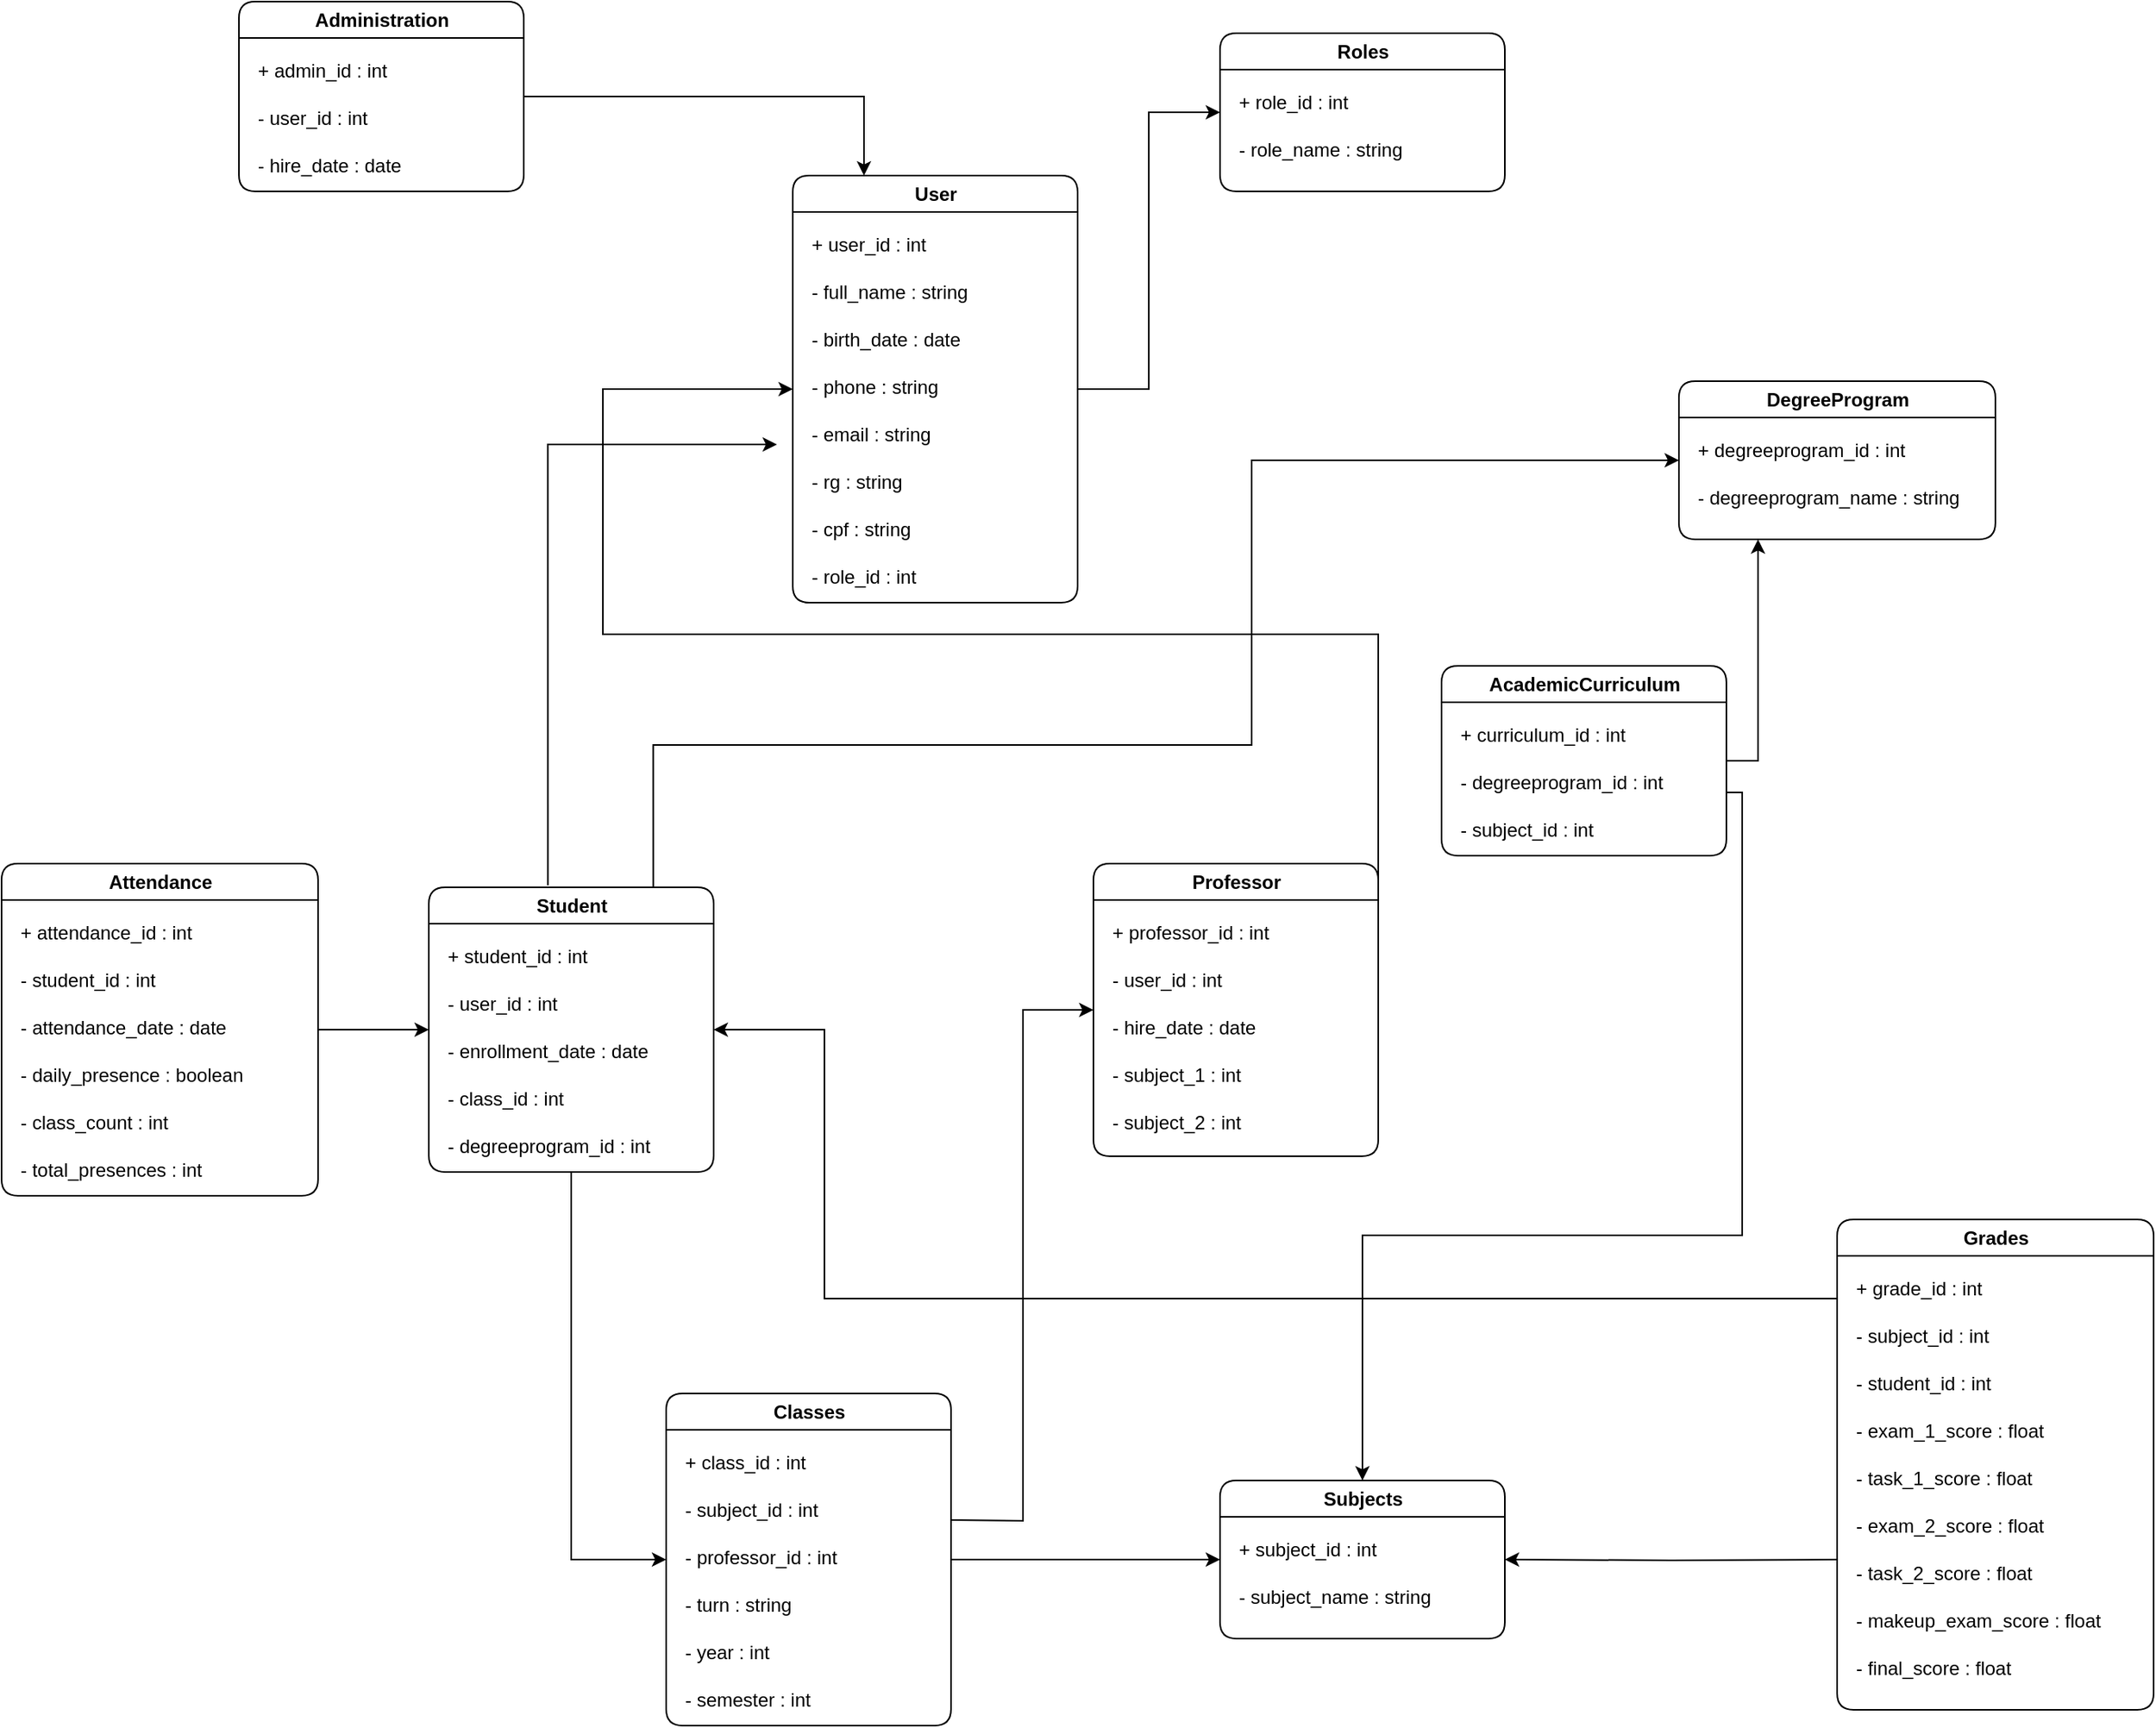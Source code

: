 <mxfile>
    <diagram id="correctedUMLDiagram" name="UML Classes Corrected">
        <mxGraphModel dx="2188" dy="1678" grid="1" gridSize="10" guides="1" tooltips="1" connect="1" arrows="1" fold="1" page="1" pageScale="1" pageWidth="1400" pageHeight="1000" math="0" shadow="0">
            <root>
                <mxCell id="0"/>
                <mxCell id="1" parent="0"/>
                <mxCell id="classUser" value="User" style="swimlane;rounded=1;html=1;" parent="1" vertex="1">
                    <mxGeometry x="120" y="-10" width="180" height="270" as="geometry"/>
                </mxCell>
                <mxCell id="userAttr1" value="+ user_id : int&amp;nbsp;" style="text;html=1;" parent="classUser" vertex="1">
                    <mxGeometry x="10" y="30" width="160" height="26" as="geometry"/>
                </mxCell>
                <mxCell id="userAttr2" value="- full_name : string" style="text;html=1;" parent="classUser" vertex="1">
                    <mxGeometry x="10" y="60" width="160" height="26" as="geometry"/>
                </mxCell>
                <mxCell id="userAttr3" value="- birth_date : date" style="text;html=1;" parent="classUser" vertex="1">
                    <mxGeometry x="10" y="90" width="160" height="26" as="geometry"/>
                </mxCell>
                <mxCell id="userAttr4" value="- phone : string" style="text;html=1;" parent="classUser" vertex="1">
                    <mxGeometry x="10" y="120" width="160" height="26" as="geometry"/>
                </mxCell>
                <mxCell id="userAttr5" value="- email : string" style="text;html=1;" parent="classUser" vertex="1">
                    <mxGeometry x="10" y="150" width="160" height="26" as="geometry"/>
                </mxCell>
                <mxCell id="userAttr6" value="- rg : string" style="text;html=1;" parent="classUser" vertex="1">
                    <mxGeometry x="10" y="180" width="160" height="26" as="geometry"/>
                </mxCell>
                <mxCell id="userAttr7" value="- cpf : string" style="text;html=1;" parent="classUser" vertex="1">
                    <mxGeometry x="10" y="210" width="160" height="26" as="geometry"/>
                </mxCell>
                <mxCell id="userAttr8" value="- role_id : int&amp;nbsp;" style="text;html=1;" parent="classUser" vertex="1">
                    <mxGeometry x="10" y="240" width="160" height="26" as="geometry"/>
                </mxCell>
                <mxCell id="classRoles" value="Roles" style="swimlane;rounded=1;html=1;" parent="1" vertex="1">
                    <mxGeometry x="390" y="-100" width="180" height="100" as="geometry"/>
                </mxCell>
                <mxCell id="rolesAttr1" value="+ role_id : int&amp;nbsp;" style="text;html=1;" parent="classRoles" vertex="1">
                    <mxGeometry x="10" y="30" width="160" height="26" as="geometry"/>
                </mxCell>
                <mxCell id="rolesAttr2" value="- role_name : string" style="text;html=1;" parent="classRoles" vertex="1">
                    <mxGeometry x="10" y="60" width="160" height="26" as="geometry"/>
                </mxCell>
                <mxCell id="edgeUserRoles" style="edgeStyle=orthogonalEdgeStyle;rounded=0;html=1;exitX=1;exitY=0.5;entryX=0;entryY=0.5;" parent="1" source="classUser" target="classRoles" edge="1">
                    <mxGeometry relative="1" as="geometry"/>
                </mxCell>
                <mxCell id="classStudent" value="Student" style="swimlane;rounded=1;html=1;" parent="1" vertex="1">
                    <mxGeometry x="-110" y="440" width="180" height="180" as="geometry"/>
                </mxCell>
                <mxCell id="studentAttr1" value="+ student_id : int" style="text;html=1;" parent="classStudent" vertex="1">
                    <mxGeometry x="10" y="30" width="160" height="26" as="geometry"/>
                </mxCell>
                <mxCell id="studentAttr2" value="- user_id : int" style="text;html=1;" parent="classStudent" vertex="1">
                    <mxGeometry x="10" y="60" width="160" height="26" as="geometry"/>
                </mxCell>
                <mxCell id="studentAttr3" value="- enrollment_date : date" style="text;html=1;" parent="classStudent" vertex="1">
                    <mxGeometry x="10" y="90" width="160" height="26" as="geometry"/>
                </mxCell>
                <mxCell id="studentAttr4" value="- class_id : int" style="text;html=1;" parent="classStudent" vertex="1">
                    <mxGeometry x="10" y="120" width="160" height="26" as="geometry"/>
                </mxCell>
                <mxCell id="studentAttr5" value="- degreeprogram_id : int" style="text;html=1;" parent="classStudent" vertex="1">
                    <mxGeometry x="10" y="150" width="160" height="26" as="geometry"/>
                </mxCell>
                <mxCell id="edgeStudentUser" style="edgeStyle=orthogonalEdgeStyle;rounded=0;html=1;exitX=0.418;exitY=-0.007;exitDx=0;exitDy=0;exitPerimeter=0;" parent="1" source="classStudent" edge="1">
                    <mxGeometry relative="1" as="geometry">
                        <mxPoint x="110" y="160" as="targetPoint"/>
                        <Array as="points">
                            <mxPoint x="-35" y="160"/>
                        </Array>
                    </mxGeometry>
                </mxCell>
                <mxCell id="classProfessor" value="Professor" style="swimlane;rounded=1;html=1;" parent="1" vertex="1">
                    <mxGeometry x="310" y="425" width="180" height="185" as="geometry"/>
                </mxCell>
                <mxCell id="profAttr1" value="+ professor_id : int&amp;nbsp;" style="text;html=1;" parent="classProfessor" vertex="1">
                    <mxGeometry x="10" y="30" width="160" height="26" as="geometry"/>
                </mxCell>
                <mxCell id="profAttr2" value="- user_id : int&amp;nbsp;" style="text;html=1;" parent="classProfessor" vertex="1">
                    <mxGeometry x="10" y="60" width="160" height="26" as="geometry"/>
                </mxCell>
                <mxCell id="profAttr3" value="- hire_date : date" style="text;html=1;" parent="classProfessor" vertex="1">
                    <mxGeometry x="10" y="90" width="160" height="26" as="geometry"/>
                </mxCell>
                <mxCell id="profAttr4" value="- subject_1 : int&amp;nbsp;" style="text;html=1;" parent="classProfessor" vertex="1">
                    <mxGeometry x="10" y="120" width="160" height="26" as="geometry"/>
                </mxCell>
                <mxCell id="profAttr5" value="- subject_2 : int&amp;nbsp;" style="text;html=1;" parent="classProfessor" vertex="1">
                    <mxGeometry x="10" y="150" width="160" height="26" as="geometry"/>
                </mxCell>
                <mxCell id="edgeProfessorUser" style="edgeStyle=orthogonalEdgeStyle;rounded=0;html=1;exitX=1;exitY=0.5;entryX=0;entryY=0.5;" parent="1" source="classProfessor" target="classUser" edge="1">
                    <mxGeometry relative="1" as="geometry">
                        <Array as="points">
                            <mxPoint x="490" y="400"/>
                            <mxPoint x="490" y="280"/>
                            <mxPoint y="280"/>
                            <mxPoint y="160"/>
                        </Array>
                    </mxGeometry>
                </mxCell>
                <mxCell id="classAdmin" value="Administration" style="swimlane;rounded=1;html=1;" parent="1" vertex="1">
                    <mxGeometry x="-230" y="-120" width="180" height="120" as="geometry"/>
                </mxCell>
                <mxCell id="adminAttr1" value="+ admin_id : int" style="text;html=1;" parent="classAdmin" vertex="1">
                    <mxGeometry x="10" y="30" width="160" height="26" as="geometry"/>
                </mxCell>
                <mxCell id="adminAttr2" value="- user_id : int&amp;nbsp;" style="text;html=1;" parent="classAdmin" vertex="1">
                    <mxGeometry x="10" y="60" width="160" height="26" as="geometry"/>
                </mxCell>
                <mxCell id="adminAttr3" value="- hire_date : date" style="text;html=1;" parent="classAdmin" vertex="1">
                    <mxGeometry x="10" y="90" width="160" height="26" as="geometry"/>
                </mxCell>
                <mxCell id="edgeAdminUser" style="edgeStyle=orthogonalEdgeStyle;rounded=0;html=1;exitX=1;exitY=0.5;entryX=0.25;entryY=0;entryDx=0;entryDy=0;" parent="1" source="classAdmin" target="classUser" edge="1">
                    <mxGeometry relative="1" as="geometry"/>
                </mxCell>
                <mxCell id="classClasses" value="Classes" style="swimlane;rounded=1;html=1;" parent="1" vertex="1">
                    <mxGeometry x="40" y="760" width="180" height="210" as="geometry"/>
                </mxCell>
                <mxCell id="classesAttr1" value="+ class_id : int&amp;nbsp;&lt;div&gt;&lt;br&gt;&lt;/div&gt;" style="text;html=1;" parent="classClasses" vertex="1">
                    <mxGeometry x="10" y="30" width="160" height="26" as="geometry"/>
                </mxCell>
                <mxCell id="classesAttr2" value="- subject_id : int&amp;nbsp;" style="text;html=1;" parent="classClasses" vertex="1">
                    <mxGeometry x="10" y="60" width="160" height="26" as="geometry"/>
                </mxCell>
                <mxCell id="classesAttr3" value="- professor_id : int&amp;nbsp;" style="text;html=1;" parent="classClasses" vertex="1">
                    <mxGeometry x="10" y="90" width="160" height="26" as="geometry"/>
                </mxCell>
                <mxCell id="classesAttr4" value="- turn : string" style="text;html=1;" parent="classClasses" vertex="1">
                    <mxGeometry x="10" y="120" width="160" height="26" as="geometry"/>
                </mxCell>
                <mxCell id="classesAttr5" value="- year : int" style="text;html=1;" parent="classClasses" vertex="1">
                    <mxGeometry x="10" y="150" width="160" height="26" as="geometry"/>
                </mxCell>
                <mxCell id="classesAttr6" value="- semester : int" style="text;html=1;" parent="classClasses" vertex="1">
                    <mxGeometry x="10" y="180" width="160" height="26" as="geometry"/>
                </mxCell>
                <mxCell id="edgeStudentClasses" style="edgeStyle=orthogonalEdgeStyle;rounded=0;html=1;entryX=0;entryY=0.5;exitX=0.75;exitY=1;exitDx=0;exitDy=0;" parent="1" source="classStudent" target="classClasses" edge="1">
                    <mxGeometry relative="1" as="geometry">
                        <mxPoint x="120" y="590" as="sourcePoint"/>
                        <Array as="points">
                            <mxPoint x="-20" y="620"/>
                            <mxPoint x="-20" y="865"/>
                        </Array>
                    </mxGeometry>
                </mxCell>
                <mxCell id="edgeClassesProfessor" style="edgeStyle=orthogonalEdgeStyle;rounded=0;html=1;entryX=0;entryY=0.5;" parent="1" target="classProfessor" edge="1">
                    <mxGeometry relative="1" as="geometry">
                        <mxPoint x="220" y="840" as="sourcePoint"/>
                    </mxGeometry>
                </mxCell>
                <mxCell id="classSubjects" value="Subjects" style="swimlane;rounded=1;html=1;" parent="1" vertex="1">
                    <mxGeometry x="390" y="815" width="180" height="100" as="geometry"/>
                </mxCell>
                <mxCell id="subjectsAttr1" value="+ subject_id : int&amp;nbsp;" style="text;html=1;" parent="classSubjects" vertex="1">
                    <mxGeometry x="10" y="30" width="160" height="26" as="geometry"/>
                </mxCell>
                <mxCell id="subjectsAttr2" value="- subject_name : string" style="text;html=1;" parent="classSubjects" vertex="1">
                    <mxGeometry x="10" y="60" width="160" height="26" as="geometry"/>
                </mxCell>
                <mxCell id="edgeClassesSubjects" style="edgeStyle=orthogonalEdgeStyle;rounded=0;html=1;exitX=1;exitY=0.5;entryX=0;entryY=0.5;" parent="1" source="classClasses" target="classSubjects" edge="1">
                    <mxGeometry relative="1" as="geometry"/>
                </mxCell>
                <mxCell id="classCurriculum" value="AcademicCurriculum" style="swimlane;rounded=1;html=1;" parent="1" vertex="1">
                    <mxGeometry x="530" y="300" width="180" height="120" as="geometry"/>
                </mxCell>
                <mxCell id="curriculumAttr1" value="+ curriculum_id : int&amp;nbsp;" style="text;html=1;" parent="classCurriculum" vertex="1">
                    <mxGeometry x="10" y="30" width="160" height="26" as="geometry"/>
                </mxCell>
                <mxCell id="curriculumAttr2" value="- degreeprogram_id : int&amp;nbsp;" style="text;html=1;" parent="classCurriculum" vertex="1">
                    <mxGeometry x="10" y="60" width="160" height="26" as="geometry"/>
                </mxCell>
                <mxCell id="curriculumAttr3" value="- subject_id : int&amp;nbsp;" style="text;html=1;" parent="classCurriculum" vertex="1">
                    <mxGeometry x="10" y="90" width="160" height="26" as="geometry"/>
                </mxCell>
                <mxCell id="classDegreeProg" value="DegreeProgram" style="swimlane;rounded=1;html=1;" parent="1" vertex="1">
                    <mxGeometry x="680" y="120" width="200" height="100" as="geometry"/>
                </mxCell>
                <mxCell id="degAttr1" value="+ degreeprogram_id : int&amp;nbsp;" style="text;html=1;" parent="classDegreeProg" vertex="1">
                    <mxGeometry x="10" y="30" width="180" height="26" as="geometry"/>
                </mxCell>
                <mxCell id="degAttr2" value="- degreeprogram_name : string" style="text;html=1;" parent="classDegreeProg" vertex="1">
                    <mxGeometry x="10" y="60" width="180" height="26" as="geometry"/>
                </mxCell>
                <mxCell id="edgeStudentDegree" style="edgeStyle=orthogonalEdgeStyle;rounded=0;html=1;exitX=0.788;exitY=0.002;entryX=0;entryY=0.5;exitDx=0;exitDy=0;exitPerimeter=0;" parent="1" source="classStudent" target="classDegreeProg" edge="1">
                    <mxGeometry relative="1" as="geometry">
                        <Array as="points">
                            <mxPoint x="32" y="350"/>
                            <mxPoint x="410" y="350"/>
                            <mxPoint x="410" y="170"/>
                        </Array>
                    </mxGeometry>
                </mxCell>
                <mxCell id="edgeCurricDegree" style="edgeStyle=orthogonalEdgeStyle;rounded=0;html=1;exitX=1;exitY=0.5;entryX=0.25;entryY=1;entryDx=0;entryDy=0;" parent="1" source="classCurriculum" target="classDegreeProg" edge="1">
                    <mxGeometry relative="1" as="geometry"/>
                </mxCell>
                <mxCell id="edgeCurricSubject" style="edgeStyle=orthogonalEdgeStyle;rounded=0;html=1;exitX=1;exitY=0.5;entryX=0.5;entryY=0;entryDx=0;entryDy=0;" parent="1" source="classCurriculum" target="classSubjects" edge="1">
                    <mxGeometry relative="1" as="geometry">
                        <Array as="points">
                            <mxPoint x="710" y="380"/>
                            <mxPoint x="720" y="380"/>
                            <mxPoint x="720" y="660"/>
                            <mxPoint x="480" y="660"/>
                        </Array>
                    </mxGeometry>
                </mxCell>
                <mxCell id="classAttendance" value="Attendance" style="swimlane;rounded=1;html=1;" parent="1" vertex="1">
                    <mxGeometry x="-380" y="425" width="200" height="210" as="geometry"/>
                </mxCell>
                <mxCell id="attAttr1" value="+ attendance_id : int" style="text;html=1;" parent="classAttendance" vertex="1">
                    <mxGeometry x="10" y="30" width="180" height="26" as="geometry"/>
                </mxCell>
                <mxCell id="attAttr2" value="- student_id : int" style="text;html=1;" parent="classAttendance" vertex="1">
                    <mxGeometry x="10" y="60" width="180" height="26" as="geometry"/>
                </mxCell>
                <mxCell id="attAttr3" value="- attendance_date : date" style="text;html=1;" parent="classAttendance" vertex="1">
                    <mxGeometry x="10" y="90" width="180" height="26" as="geometry"/>
                </mxCell>
                <mxCell id="attAttr4" value="- daily_presence : boolean" style="text;html=1;" parent="classAttendance" vertex="1">
                    <mxGeometry x="10" y="120" width="180" height="26" as="geometry"/>
                </mxCell>
                <mxCell id="attAttr5" value="- class_count : int" style="text;html=1;" parent="classAttendance" vertex="1">
                    <mxGeometry x="10" y="150" width="180" height="26" as="geometry"/>
                </mxCell>
                <mxCell id="attAttr6" value="- total_presences : int" style="text;html=1;" parent="classAttendance" vertex="1">
                    <mxGeometry x="10" y="180" width="180" height="26" as="geometry"/>
                </mxCell>
                <mxCell id="classGrades" value="Grades" style="swimlane;rounded=1;html=1;" parent="1" vertex="1">
                    <mxGeometry x="780" y="650" width="200" height="310" as="geometry"/>
                </mxCell>
                <mxCell id="gradeAttr1" value="+ grade_id : int&amp;nbsp;" style="text;html=1;" parent="classGrades" vertex="1">
                    <mxGeometry x="10" y="30" width="180" height="26" as="geometry"/>
                </mxCell>
                <mxCell id="gradeAttr2" value="- subject_id : int&amp;nbsp;" style="text;html=1;" parent="classGrades" vertex="1">
                    <mxGeometry x="10" y="60" width="180" height="26" as="geometry"/>
                </mxCell>
                <mxCell id="gradeAttr3" value="- student_id : int&amp;nbsp;" style="text;html=1;" parent="classGrades" vertex="1">
                    <mxGeometry x="10" y="90" width="180" height="26" as="geometry"/>
                </mxCell>
                <mxCell id="gradeAttr4" value="- exam_1_score : float" style="text;html=1;" parent="classGrades" vertex="1">
                    <mxGeometry x="10" y="120" width="180" height="26" as="geometry"/>
                </mxCell>
                <mxCell id="gradeAttr5" value="- task_1_score : float" style="text;html=1;" parent="classGrades" vertex="1">
                    <mxGeometry x="10" y="150" width="180" height="26" as="geometry"/>
                </mxCell>
                <mxCell id="gradeAttr6" value="- exam_2_score : float" style="text;html=1;" parent="classGrades" vertex="1">
                    <mxGeometry x="10" y="180" width="180" height="26" as="geometry"/>
                </mxCell>
                <mxCell id="gradeAttr7" value="- task_2_score : float" style="text;html=1;" parent="classGrades" vertex="1">
                    <mxGeometry x="10" y="210" width="180" height="26" as="geometry"/>
                </mxCell>
                <mxCell id="gradeAttr8" value="- makeup_exam_score : float" style="text;html=1;" parent="classGrades" vertex="1">
                    <mxGeometry x="10" y="240" width="180" height="26" as="geometry"/>
                </mxCell>
                <mxCell id="gradeAttr9" value="- final_score : float" style="text;html=1;" parent="classGrades" vertex="1">
                    <mxGeometry x="10" y="270" width="180" height="26" as="geometry"/>
                </mxCell>
                <mxCell id="edgeGradesStudent" style="edgeStyle=orthogonalEdgeStyle;rounded=0;html=1;entryX=1;entryY=0.5;entryDx=0;entryDy=0;" parent="1" target="classStudent" edge="1">
                    <mxGeometry relative="1" as="geometry">
                        <mxPoint x="780" y="700" as="sourcePoint"/>
                        <mxPoint x="70" y="620" as="targetPoint"/>
                        <Array as="points">
                            <mxPoint x="140" y="700"/>
                            <mxPoint x="140" y="530"/>
                        </Array>
                    </mxGeometry>
                </mxCell>
                <mxCell id="edgeGradesSubject" style="edgeStyle=orthogonalEdgeStyle;rounded=0;html=1;entryX=1;entryY=0.5;" parent="1" target="classSubjects" edge="1">
                    <mxGeometry relative="1" as="geometry">
                        <mxPoint x="780" y="865" as="sourcePoint"/>
                    </mxGeometry>
                </mxCell>
                <mxCell id="7" style="edgeStyle=none;html=1;entryX=0;entryY=0.5;entryDx=0;entryDy=0;exitX=1;exitY=0.5;exitDx=0;exitDy=0;" edge="1" parent="1" source="classAttendance" target="classStudent">
                    <mxGeometry relative="1" as="geometry"/>
                </mxCell>
            </root>
        </mxGraphModel>
    </diagram>
</mxfile>